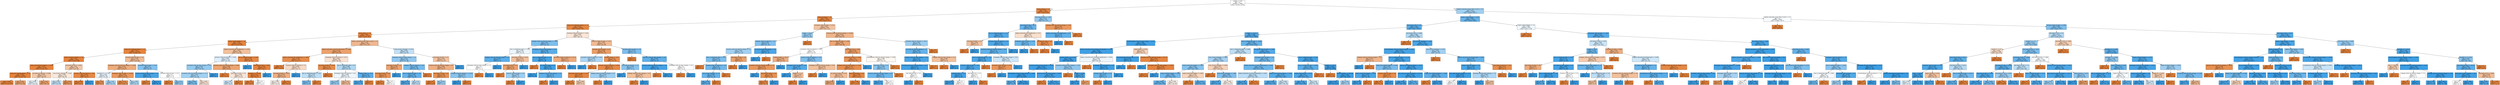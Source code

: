digraph Tree {
node [shape=box, style="filled", color="black"] ;
0 [label="weight <= 0.99\ngini = 0.5\nsamples = 74806\nvalue = [37403, 37403]", fillcolor="#e5813900"] ;
1 [label="region_Ireland <= 1.0\ngini = 0.091\nsamples = 19411\nvalue = [18479, 932]", fillcolor="#e58139f2"] ;
0 -> 1 [labeldistance=2.5, labelangle=45, headlabel="True"] ;
2 [label="region_Scotland <= 1.0\ngini = 0.081\nsamples = 19244\nvalue = [18427, 817]", fillcolor="#e58139f4"] ;
1 -> 2 ;
3 [label="region_West Midlands Region <= 1.0\ngini = 0.071\nsamples = 18905\nvalue = [18205, 700]", fillcolor="#e58139f5"] ;
2 -> 3 ;
4 [label="region_Wales <= 1.0\ngini = 0.064\nsamples = 18728\nvalue = [18107, 621]", fillcolor="#e58139f6"] ;
3 -> 4 ;
5 [label="region_London Region <= 1.0\ngini = 0.053\nsamples = 18336\nvalue = [17833, 503]", fillcolor="#e58139f8"] ;
4 -> 5 ;
6 [label="region_East Midlands Region <= 1.0\ngini = 0.047\nsamples = 18128\nvalue = [17694, 434]", fillcolor="#e58139f9"] ;
5 -> 6 ;
7 [label="region_South East Region <= 1.0\ngini = 0.04\nsamples = 17914\nvalue = [17548, 366]", fillcolor="#e58139fa"] ;
6 -> 7 ;
8 [label="region_North Western Region <= 0.999\ngini = 0.034\nsamples = 17758\nvalue = [17448, 310]", fillcolor="#e58139fa"] ;
7 -> 8 ;
9 [label="region_East Anglian Region <= 1.0\ngini = 0.029\nsamples = 17605\nvalue = [17350, 255]", fillcolor="#e58139fb"] ;
8 -> 9 ;
10 [label="gini = 0.019\nsamples = 17190\nvalue = [17023, 167]", fillcolor="#e58139fc"] ;
9 -> 10 ;
11 [label="gini = 0.334\nsamples = 415\nvalue = [327, 88]", fillcolor="#e58139ba"] ;
9 -> 11 ;
12 [label="url_clicks_by_interval <= 0.008\ngini = 0.461\nsamples = 153\nvalue = [98, 55]", fillcolor="#e5813970"] ;
8 -> 12 ;
13 [label="gini = 0.498\nsamples = 72\nvalue = [34, 38]", fillcolor="#399de51b"] ;
12 -> 13 ;
14 [label="gini = 0.332\nsamples = 81\nvalue = [64, 17]", fillcolor="#e58139bb"] ;
12 -> 14 ;
15 [label="imd_band_20-30% <= 0.007\ngini = 0.46\nsamples = 156\nvalue = [100, 56]", fillcolor="#e5813970"] ;
7 -> 15 ;
16 [label="num_of_prev_attempts <= 0.045\ngini = 0.495\nsamples = 120\nvalue = [66, 54]", fillcolor="#e581392e"] ;
15 -> 16 ;
17 [label="gini = 0.484\nsamples = 83\nvalue = [34, 49]", fillcolor="#399de54e"] ;
16 -> 17 ;
18 [label="gini = 0.234\nsamples = 37\nvalue = [32, 5]", fillcolor="#e58139d7"] ;
16 -> 18 ;
19 [label="resource_clicks_by_interval <= 26.0\ngini = 0.105\nsamples = 36\nvalue = [34, 2]", fillcolor="#e58139f0"] ;
15 -> 19 ;
20 [label="gini = 0.056\nsamples = 35\nvalue = [34, 1]", fillcolor="#e58139f8"] ;
19 -> 20 ;
21 [label="gini = 0.0\nsamples = 1\nvalue = [0, 1]", fillcolor="#399de5ff"] ;
19 -> 21 ;
22 [label="forumng_clicks_by_days <= 4.5\ngini = 0.434\nsamples = 214\nvalue = [146, 68]", fillcolor="#e5813988"] ;
6 -> 22 ;
23 [label="homepage_clicks_by_interval_change <= 11.008\ngini = 0.379\nsamples = 185\nvalue = [138, 47]", fillcolor="#e58139a8"] ;
22 -> 23 ;
24 [label="disability_N <= 0.793\ngini = 0.498\nsamples = 49\nvalue = [23, 26]", fillcolor="#399de51d"] ;
23 -> 24 ;
25 [label="gini = 0.18\nsamples = 10\nvalue = [9, 1]", fillcolor="#e58139e3"] ;
24 -> 25 ;
26 [label="gini = 0.46\nsamples = 39\nvalue = [14, 25]", fillcolor="#399de570"] ;
24 -> 26 ;
27 [label="homepage_clicks_by_days <= 20.649\ngini = 0.261\nsamples = 136\nvalue = [115, 21]", fillcolor="#e58139d0"] ;
23 -> 27 ;
28 [label="gini = 0.167\nsamples = 120\nvalue = [109, 11]", fillcolor="#e58139e5"] ;
27 -> 28 ;
29 [label="gini = 0.469\nsamples = 16\nvalue = [6, 10]", fillcolor="#399de566"] ;
27 -> 29 ;
30 [label="forumng_clicks_by_days <= 16.5\ngini = 0.4\nsamples = 29\nvalue = [8, 21]", fillcolor="#399de59e"] ;
22 -> 30 ;
31 [label="resource_clicks_by_days_change <= 1.5\ngini = 0.124\nsamples = 15\nvalue = [1, 14]", fillcolor="#399de5ed"] ;
30 -> 31 ;
32 [label="gini = 0.0\nsamples = 1\nvalue = [1, 0]", fillcolor="#e58139ff"] ;
31 -> 32 ;
33 [label="gini = 0.0\nsamples = 14\nvalue = [0, 14]", fillcolor="#399de5ff"] ;
31 -> 33 ;
34 [label="forumng_clicks_by_days <= 47.0\ngini = 0.5\nsamples = 14\nvalue = [7, 7]", fillcolor="#e5813900"] ;
30 -> 34 ;
35 [label="gini = 0.0\nsamples = 4\nvalue = [4, 0]", fillcolor="#e58139ff"] ;
34 -> 35 ;
36 [label="gini = 0.42\nsamples = 10\nvalue = [3, 7]", fillcolor="#399de592"] ;
34 -> 36 ;
37 [label="highest_education_HE Qualification <= 0.005\ngini = 0.443\nsamples = 208\nvalue = [139, 69]", fillcolor="#e5813980"] ;
5 -> 37 ;
38 [label="glossary_clicks_by_interval <= 0.028\ngini = 0.496\nsamples = 118\nvalue = [54, 64]", fillcolor="#399de528"] ;
37 -> 38 ;
39 [label="oucontent_clicks_by_days_change <= 79.5\ngini = 0.433\nsamples = 82\nvalue = [26, 56]", fillcolor="#399de589"] ;
38 -> 39 ;
40 [label="oucontent_clicks_by_interval_change <= 27.5\ngini = 0.453\nsamples = 75\nvalue = [26, 49]", fillcolor="#399de578"] ;
39 -> 40 ;
41 [label="gini = 0.365\nsamples = 50\nvalue = [12, 38]", fillcolor="#399de5ae"] ;
40 -> 41 ;
42 [label="gini = 0.493\nsamples = 25\nvalue = [14, 11]", fillcolor="#e5813937"] ;
40 -> 42 ;
43 [label="gini = 0.0\nsamples = 7\nvalue = [0, 7]", fillcolor="#399de5ff"] ;
39 -> 43 ;
44 [label="glossary_clicks_by_interval_change <= 0.998\ngini = 0.346\nsamples = 36\nvalue = [28, 8]", fillcolor="#e58139b6"] ;
38 -> 44 ;
45 [label="gini = 0.0\nsamples = 18\nvalue = [18, 0]", fillcolor="#e58139ff"] ;
44 -> 45 ;
46 [label="imd_band_30-40% <= 0.5\ngini = 0.494\nsamples = 18\nvalue = [10, 8]", fillcolor="#e5813933"] ;
44 -> 46 ;
47 [label="gini = 0.49\nsamples = 14\nvalue = [6, 8]", fillcolor="#399de540"] ;
46 -> 47 ;
48 [label="gini = 0.0\nsamples = 4\nvalue = [4, 0]", fillcolor="#e58139ff"] ;
46 -> 48 ;
49 [label="due_vs_submission_date <= 0.044\ngini = 0.105\nsamples = 90\nvalue = [85, 5]", fillcolor="#e58139f0"] ;
37 -> 49 ;
50 [label="gini = 0.0\nsamples = 3\nvalue = [0, 3]", fillcolor="#399de5ff"] ;
49 -> 50 ;
51 [label="imd_band_40-50% <= 0.981\ngini = 0.045\nsamples = 87\nvalue = [85, 2]", fillcolor="#e58139f9"] ;
49 -> 51 ;
52 [label="disability_Y <= 0.985\ngini = 0.023\nsamples = 86\nvalue = [85, 1]", fillcolor="#e58139fc"] ;
51 -> 52 ;
53 [label="gini = 0.0\nsamples = 84\nvalue = [84, 0]", fillcolor="#e58139ff"] ;
52 -> 53 ;
54 [label="gini = 0.5\nsamples = 2\nvalue = [1, 1]", fillcolor="#e5813900"] ;
52 -> 54 ;
55 [label="gini = 0.0\nsamples = 1\nvalue = [0, 1]", fillcolor="#399de5ff"] ;
51 -> 55 ;
56 [label="highest_education_Lower Than A Level <= 1.0\ngini = 0.421\nsamples = 392\nvalue = [274, 118]", fillcolor="#e5813991"] ;
4 -> 56 ;
57 [label="highest_education_A Level or Equivalent <= 0.998\ngini = 0.325\nsamples = 294\nvalue = [234, 60]", fillcolor="#e58139be"] ;
56 -> 57 ;
58 [label="highest_education_HE Qualification <= 0.999\ngini = 0.159\nsamples = 195\nvalue = [178, 17]", fillcolor="#e58139e7"] ;
57 -> 58 ;
59 [label="gini = 0.0\nsamples = 154\nvalue = [154, 0]", fillcolor="#e58139ff"] ;
58 -> 59 ;
60 [label="resource_clicks_by_interval <= 7.5\ngini = 0.485\nsamples = 41\nvalue = [24, 17]", fillcolor="#e581394a"] ;
58 -> 60 ;
61 [label="imd_band_80-90% <= 0.037\ngini = 0.397\nsamples = 33\nvalue = [24, 9]", fillcolor="#e581399f"] ;
60 -> 61 ;
62 [label="gini = 0.499\nsamples = 19\nvalue = [10, 9]", fillcolor="#e5813919"] ;
61 -> 62 ;
63 [label="gini = 0.0\nsamples = 14\nvalue = [14, 0]", fillcolor="#e58139ff"] ;
61 -> 63 ;
64 [label="gini = 0.0\nsamples = 8\nvalue = [0, 8]", fillcolor="#399de5ff"] ;
60 -> 64 ;
65 [label="homepage_clicks_by_interval <= 0.971\ngini = 0.491\nsamples = 99\nvalue = [56, 43]", fillcolor="#e581393b"] ;
57 -> 65 ;
66 [label="imd_band_50-60% <= 0.025\ngini = 0.157\nsamples = 35\nvalue = [32, 3]", fillcolor="#e58139e7"] ;
65 -> 66 ;
67 [label="due_vs_submission_date <= 20.5\ngini = 0.48\nsamples = 5\nvalue = [2, 3]", fillcolor="#399de555"] ;
66 -> 67 ;
68 [label="gini = 0.375\nsamples = 4\nvalue = [1, 3]", fillcolor="#399de5aa"] ;
67 -> 68 ;
69 [label="gini = 0.0\nsamples = 1\nvalue = [1, 0]", fillcolor="#e58139ff"] ;
67 -> 69 ;
70 [label="gini = 0.0\nsamples = 30\nvalue = [30, 0]", fillcolor="#e58139ff"] ;
66 -> 70 ;
71 [label="due_vs_submission_date <= 6.5\ngini = 0.469\nsamples = 64\nvalue = [24, 40]", fillcolor="#399de566"] ;
65 -> 71 ;
72 [label="homepage_clicks_by_interval <= 18.5\ngini = 0.499\nsamples = 44\nvalue = [21, 23]", fillcolor="#399de516"] ;
71 -> 72 ;
73 [label="gini = 0.435\nsamples = 25\nvalue = [8, 17]", fillcolor="#399de587"] ;
72 -> 73 ;
74 [label="gini = 0.432\nsamples = 19\nvalue = [13, 6]", fillcolor="#e5813989"] ;
72 -> 74 ;
75 [label="studied_credits <= 142.5\ngini = 0.255\nsamples = 20\nvalue = [3, 17]", fillcolor="#399de5d2"] ;
71 -> 75 ;
76 [label="gini = 0.188\nsamples = 19\nvalue = [2, 17]", fillcolor="#399de5e1"] ;
75 -> 76 ;
77 [label="gini = 0.0\nsamples = 1\nvalue = [1, 0]", fillcolor="#e58139ff"] ;
75 -> 77 ;
78 [label="num_of_prev_attempts <= 0.013\ngini = 0.483\nsamples = 98\nvalue = [40, 58]", fillcolor="#399de54f"] ;
56 -> 78 ;
79 [label="homepage_clicks_by_days_change <= 1.5\ngini = 0.423\nsamples = 69\nvalue = [21, 48]", fillcolor="#399de58f"] ;
78 -> 79 ;
80 [label="imd_band_20-30% <= 0.5\ngini = 0.346\nsamples = 9\nvalue = [7, 2]", fillcolor="#e58139b6"] ;
79 -> 80 ;
81 [label="imd_band_50-60% <= 0.5\ngini = 0.219\nsamples = 8\nvalue = [7, 1]", fillcolor="#e58139db"] ;
80 -> 81 ;
82 [label="gini = 0.0\nsamples = 6\nvalue = [6, 0]", fillcolor="#e58139ff"] ;
81 -> 82 ;
83 [label="gini = 0.5\nsamples = 2\nvalue = [1, 1]", fillcolor="#e5813900"] ;
81 -> 83 ;
84 [label="gini = 0.0\nsamples = 1\nvalue = [0, 1]", fillcolor="#399de5ff"] ;
80 -> 84 ;
85 [label="subpage_clicks_by_interval <= 20.0\ngini = 0.358\nsamples = 60\nvalue = [14, 46]", fillcolor="#399de5b1"] ;
79 -> 85 ;
86 [label="due_vs_submission_date <= 9.5\ngini = 0.293\nsamples = 56\nvalue = [10, 46]", fillcolor="#399de5c8"] ;
85 -> 86 ;
87 [label="gini = 0.176\nsamples = 41\nvalue = [4, 37]", fillcolor="#399de5e3"] ;
86 -> 87 ;
88 [label="gini = 0.48\nsamples = 15\nvalue = [6, 9]", fillcolor="#399de555"] ;
86 -> 88 ;
89 [label="gini = 0.0\nsamples = 4\nvalue = [4, 0]", fillcolor="#e58139ff"] ;
85 -> 89 ;
90 [label="imd_band_40-50% <= 0.5\ngini = 0.452\nsamples = 29\nvalue = [19, 10]", fillcolor="#e5813979"] ;
78 -> 90 ;
91 [label="resource_clicks_by_interval_change <= 6.0\ngini = 0.393\nsamples = 26\nvalue = [19, 7]", fillcolor="#e58139a1"] ;
90 -> 91 ;
92 [label="imd_band_10-20% <= 0.5\ngini = 0.188\nsamples = 19\nvalue = [17, 2]", fillcolor="#e58139e1"] ;
91 -> 92 ;
93 [label="gini = 0.0\nsamples = 16\nvalue = [16, 0]", fillcolor="#e58139ff"] ;
92 -> 93 ;
94 [label="gini = 0.444\nsamples = 3\nvalue = [1, 2]", fillcolor="#399de57f"] ;
92 -> 94 ;
95 [label="subpage_clicks_by_interval <= 15.633\ngini = 0.408\nsamples = 7\nvalue = [2, 5]", fillcolor="#399de599"] ;
91 -> 95 ;
96 [label="gini = 0.0\nsamples = 5\nvalue = [0, 5]", fillcolor="#399de5ff"] ;
95 -> 96 ;
97 [label="gini = 0.0\nsamples = 2\nvalue = [2, 0]", fillcolor="#e58139ff"] ;
95 -> 97 ;
98 [label="gini = 0.0\nsamples = 3\nvalue = [0, 3]", fillcolor="#399de5ff"] ;
90 -> 98 ;
99 [label="forumng_clicks_by_interval <= 1.035\ngini = 0.494\nsamples = 177\nvalue = [98, 79]", fillcolor="#e5813931"] ;
3 -> 99 ;
100 [label="subpage_clicks_by_interval_change <= 1.594\ngini = 0.38\nsamples = 55\nvalue = [14, 41]", fillcolor="#399de5a8"] ;
99 -> 100 ;
101 [label="due_vs_submission_date <= 1.218\ngini = 0.499\nsamples = 19\nvalue = [9, 10]", fillcolor="#399de519"] ;
100 -> 101 ;
102 [label="subpage_clicks_by_interval_change <= 0.5\ngini = 0.245\nsamples = 7\nvalue = [1, 6]", fillcolor="#399de5d4"] ;
101 -> 102 ;
103 [label="homepage_clicks_by_days_change <= 1.5\ngini = 0.5\nsamples = 2\nvalue = [1, 1]", fillcolor="#e5813900"] ;
102 -> 103 ;
104 [label="gini = 0.0\nsamples = 1\nvalue = [1, 0]", fillcolor="#e58139ff"] ;
103 -> 104 ;
105 [label="gini = 0.0\nsamples = 1\nvalue = [0, 1]", fillcolor="#399de5ff"] ;
103 -> 105 ;
106 [label="gini = 0.0\nsamples = 5\nvalue = [0, 5]", fillcolor="#399de5ff"] ;
102 -> 106 ;
107 [label="imd_band_20-30% <= 0.555\ngini = 0.444\nsamples = 12\nvalue = [8, 4]", fillcolor="#e581397f"] ;
101 -> 107 ;
108 [label="imd_band_0-10% <= 0.5\ngini = 0.32\nsamples = 10\nvalue = [8, 2]", fillcolor="#e58139bf"] ;
107 -> 108 ;
109 [label="gini = 0.0\nsamples = 7\nvalue = [7, 0]", fillcolor="#e58139ff"] ;
108 -> 109 ;
110 [label="resource_clicks_by_days <= 0.5\ngini = 0.444\nsamples = 3\nvalue = [1, 2]", fillcolor="#399de57f"] ;
108 -> 110 ;
111 [label="gini = 0.0\nsamples = 1\nvalue = [1, 0]", fillcolor="#e58139ff"] ;
110 -> 111 ;
112 [label="gini = 0.0\nsamples = 2\nvalue = [0, 2]", fillcolor="#399de5ff"] ;
110 -> 112 ;
113 [label="gini = 0.0\nsamples = 2\nvalue = [0, 2]", fillcolor="#399de5ff"] ;
107 -> 113 ;
114 [label="homepage_clicks_by_days_change <= 22.0\ngini = 0.239\nsamples = 36\nvalue = [5, 31]", fillcolor="#399de5d6"] ;
100 -> 114 ;
115 [label="due_vs_submission_date <= -4.0\ngini = 0.117\nsamples = 32\nvalue = [2, 30]", fillcolor="#399de5ee"] ;
114 -> 115 ;
116 [label="gini = 0.0\nsamples = 1\nvalue = [1, 0]", fillcolor="#e58139ff"] ;
115 -> 116 ;
117 [label="url_clicks_by_days <= 0.5\ngini = 0.062\nsamples = 31\nvalue = [1, 30]", fillcolor="#399de5f6"] ;
115 -> 117 ;
118 [label="gini = 0.0\nsamples = 25\nvalue = [0, 25]", fillcolor="#399de5ff"] ;
117 -> 118 ;
119 [label="subpage_clicks_by_days_change <= 3.5\ngini = 0.278\nsamples = 6\nvalue = [1, 5]", fillcolor="#399de5cc"] ;
117 -> 119 ;
120 [label="gini = 0.0\nsamples = 1\nvalue = [1, 0]", fillcolor="#e58139ff"] ;
119 -> 120 ;
121 [label="gini = 0.0\nsamples = 5\nvalue = [0, 5]", fillcolor="#399de5ff"] ;
119 -> 121 ;
122 [label="oucontent_clicks_by_interval <= 107.0\ngini = 0.375\nsamples = 4\nvalue = [3, 1]", fillcolor="#e58139aa"] ;
114 -> 122 ;
123 [label="gini = 0.0\nsamples = 3\nvalue = [3, 0]", fillcolor="#e58139ff"] ;
122 -> 123 ;
124 [label="gini = 0.0\nsamples = 1\nvalue = [0, 1]", fillcolor="#399de5ff"] ;
122 -> 124 ;
125 [label="resource_clicks_by_days <= 4.787\ngini = 0.429\nsamples = 122\nvalue = [84, 38]", fillcolor="#e581398c"] ;
99 -> 125 ;
126 [label="forumng_clicks_by_days <= 0.5\ngini = 0.296\nsamples = 94\nvalue = [77, 17]", fillcolor="#e58139c7"] ;
125 -> 126 ;
127 [label="oucontent_clicks_by_interval <= 40.0\ngini = 0.463\nsamples = 11\nvalue = [4, 7]", fillcolor="#399de56d"] ;
126 -> 127 ;
128 [label="gini = 0.0\nsamples = 7\nvalue = [0, 7]", fillcolor="#399de5ff"] ;
127 -> 128 ;
129 [label="gini = 0.0\nsamples = 4\nvalue = [4, 0]", fillcolor="#e58139ff"] ;
127 -> 129 ;
130 [label="studied_credits <= 105.0\ngini = 0.212\nsamples = 83\nvalue = [73, 10]", fillcolor="#e58139dc"] ;
126 -> 130 ;
131 [label="glossary_clicks_by_interval <= 0.655\ngini = 0.123\nsamples = 76\nvalue = [71, 5]", fillcolor="#e58139ed"] ;
130 -> 131 ;
132 [label="homepage_clicks_by_days <= 14.0\ngini = 0.079\nsamples = 73\nvalue = [70, 3]", fillcolor="#e58139f4"] ;
131 -> 132 ;
133 [label="gini = 0.0\nsamples = 65\nvalue = [65, 0]", fillcolor="#e58139ff"] ;
132 -> 133 ;
134 [label="gini = 0.469\nsamples = 8\nvalue = [5, 3]", fillcolor="#e5813966"] ;
132 -> 134 ;
135 [label="subpage_clicks_by_interval_change <= 2.5\ngini = 0.444\nsamples = 3\nvalue = [1, 2]", fillcolor="#399de57f"] ;
131 -> 135 ;
136 [label="gini = 0.0\nsamples = 1\nvalue = [1, 0]", fillcolor="#e58139ff"] ;
135 -> 136 ;
137 [label="gini = 0.0\nsamples = 2\nvalue = [0, 2]", fillcolor="#399de5ff"] ;
135 -> 137 ;
138 [label="url_clicks_by_interval <= 0.5\ngini = 0.408\nsamples = 7\nvalue = [2, 5]", fillcolor="#399de599"] ;
130 -> 138 ;
139 [label="gini = 0.0\nsamples = 4\nvalue = [0, 4]", fillcolor="#399de5ff"] ;
138 -> 139 ;
140 [label="subpage_clicks_by_days_change <= 10.5\ngini = 0.444\nsamples = 3\nvalue = [2, 1]", fillcolor="#e581397f"] ;
138 -> 140 ;
141 [label="gini = 0.0\nsamples = 2\nvalue = [2, 0]", fillcolor="#e58139ff"] ;
140 -> 141 ;
142 [label="gini = 0.0\nsamples = 1\nvalue = [0, 1]", fillcolor="#399de5ff"] ;
140 -> 142 ;
143 [label="forumng_clicks_by_days <= 1.0\ngini = 0.375\nsamples = 28\nvalue = [7, 21]", fillcolor="#399de5aa"] ;
125 -> 143 ;
144 [label="gini = 0.0\nsamples = 3\nvalue = [3, 0]", fillcolor="#e58139ff"] ;
143 -> 144 ;
145 [label="resource_clicks_by_days_change <= 14.5\ngini = 0.269\nsamples = 25\nvalue = [4, 21]", fillcolor="#399de5ce"] ;
143 -> 145 ;
146 [label="resource_clicks_by_interval_change <= 5.5\ngini = 0.1\nsamples = 19\nvalue = [1, 18]", fillcolor="#399de5f1"] ;
145 -> 146 ;
147 [label="gini = 0.0\nsamples = 1\nvalue = [1, 0]", fillcolor="#e58139ff"] ;
146 -> 147 ;
148 [label="gini = 0.0\nsamples = 18\nvalue = [0, 18]", fillcolor="#399de5ff"] ;
146 -> 148 ;
149 [label="homepage_clicks_by_days_change <= 55.5\ngini = 0.5\nsamples = 6\nvalue = [3, 3]", fillcolor="#e5813900"] ;
145 -> 149 ;
150 [label="gini = 0.0\nsamples = 3\nvalue = [3, 0]", fillcolor="#e58139ff"] ;
149 -> 150 ;
151 [label="gini = 0.0\nsamples = 3\nvalue = [0, 3]", fillcolor="#399de5ff"] ;
149 -> 151 ;
152 [label="oucontent_clicks_by_days <= 4.313\ngini = 0.452\nsamples = 339\nvalue = [222, 117]", fillcolor="#e5813979"] ;
2 -> 152 ;
153 [label="weight <= 0.029\ngini = 0.434\nsamples = 44\nvalue = [14, 30]", fillcolor="#399de588"] ;
152 -> 153 ;
154 [label="subpage_clicks_by_interval <= 4.5\ngini = 0.393\nsamples = 41\nvalue = [11, 30]", fillcolor="#399de5a1"] ;
153 -> 154 ;
155 [label="resource_clicks_by_interval_change <= 3.5\ngini = 0.452\nsamples = 29\nvalue = [10, 19]", fillcolor="#399de579"] ;
154 -> 155 ;
156 [label="due_vs_submission_date <= -10.5\ngini = 0.375\nsamples = 24\nvalue = [6, 18]", fillcolor="#399de5aa"] ;
155 -> 156 ;
157 [label="gini = 0.0\nsamples = 1\nvalue = [1, 0]", fillcolor="#e58139ff"] ;
156 -> 157 ;
158 [label="forumng_clicks_by_interval <= 73.0\ngini = 0.34\nsamples = 23\nvalue = [5, 18]", fillcolor="#399de5b8"] ;
156 -> 158 ;
159 [label="num_of_prev_attempts <= 1.5\ngini = 0.298\nsamples = 22\nvalue = [4, 18]", fillcolor="#399de5c6"] ;
158 -> 159 ;
160 [label="gini = 0.245\nsamples = 21\nvalue = [3, 18]", fillcolor="#399de5d4"] ;
159 -> 160 ;
161 [label="gini = 0.0\nsamples = 1\nvalue = [1, 0]", fillcolor="#e58139ff"] ;
159 -> 161 ;
162 [label="gini = 0.0\nsamples = 1\nvalue = [1, 0]", fillcolor="#e58139ff"] ;
158 -> 162 ;
163 [label="imd_band_10-20% <= 0.5\ngini = 0.32\nsamples = 5\nvalue = [4, 1]", fillcolor="#e58139bf"] ;
155 -> 163 ;
164 [label="gini = 0.0\nsamples = 4\nvalue = [4, 0]", fillcolor="#e58139ff"] ;
163 -> 164 ;
165 [label="gini = 0.0\nsamples = 1\nvalue = [0, 1]", fillcolor="#399de5ff"] ;
163 -> 165 ;
166 [label="url_clicks_by_interval_change <= 3.0\ngini = 0.153\nsamples = 12\nvalue = [1, 11]", fillcolor="#399de5e8"] ;
154 -> 166 ;
167 [label="gini = 0.0\nsamples = 11\nvalue = [0, 11]", fillcolor="#399de5ff"] ;
166 -> 167 ;
168 [label="gini = 0.0\nsamples = 1\nvalue = [1, 0]", fillcolor="#e58139ff"] ;
166 -> 168 ;
169 [label="gini = 0.0\nsamples = 3\nvalue = [3, 0]", fillcolor="#e58139ff"] ;
153 -> 169 ;
170 [label="forumng_clicks_by_interval_change <= 34.948\ngini = 0.416\nsamples = 295\nvalue = [208, 87]", fillcolor="#e5813994"] ;
152 -> 170 ;
171 [label="due_vs_submission_date <= 1.029\ngini = 0.358\nsamples = 253\nvalue = [194, 59]", fillcolor="#e58139b1"] ;
170 -> 171 ;
172 [label="oucontent_clicks_by_interval <= 29.0\ngini = 0.5\nsamples = 46\nvalue = [23, 23]", fillcolor="#e5813900"] ;
171 -> 172 ;
173 [label="studied_credits <= 105.0\ngini = 0.386\nsamples = 23\nvalue = [17, 6]", fillcolor="#e58139a5"] ;
172 -> 173 ;
174 [label="oucontent_clicks_by_interval_change <= 7.5\ngini = 0.255\nsamples = 20\nvalue = [17, 3]", fillcolor="#e58139d2"] ;
173 -> 174 ;
175 [label="gini = 0.0\nsamples = 1\nvalue = [0, 1]", fillcolor="#399de5ff"] ;
174 -> 175 ;
176 [label="imd_band_90-100% <= 0.5\ngini = 0.188\nsamples = 19\nvalue = [17, 2]", fillcolor="#e58139e1"] ;
174 -> 176 ;
177 [label="gini = 0.105\nsamples = 18\nvalue = [17, 1]", fillcolor="#e58139f0"] ;
176 -> 177 ;
178 [label="gini = 0.0\nsamples = 1\nvalue = [0, 1]", fillcolor="#399de5ff"] ;
176 -> 178 ;
179 [label="gini = 0.0\nsamples = 3\nvalue = [0, 3]", fillcolor="#399de5ff"] ;
173 -> 179 ;
180 [label="resource_clicks_by_interval <= 10.5\ngini = 0.386\nsamples = 23\nvalue = [6, 17]", fillcolor="#399de5a5"] ;
172 -> 180 ;
181 [label="homepage_clicks_by_days <= 26.5\ngini = 0.208\nsamples = 17\nvalue = [2, 15]", fillcolor="#399de5dd"] ;
180 -> 181 ;
182 [label="gini = 0.0\nsamples = 14\nvalue = [0, 14]", fillcolor="#399de5ff"] ;
181 -> 182 ;
183 [label="gender_F <= 0.5\ngini = 0.444\nsamples = 3\nvalue = [2, 1]", fillcolor="#e581397f"] ;
181 -> 183 ;
184 [label="gini = 0.0\nsamples = 2\nvalue = [2, 0]", fillcolor="#e58139ff"] ;
183 -> 184 ;
185 [label="gini = 0.0\nsamples = 1\nvalue = [0, 1]", fillcolor="#399de5ff"] ;
183 -> 185 ;
186 [label="homepage_clicks_by_interval_change <= 45.0\ngini = 0.444\nsamples = 6\nvalue = [4, 2]", fillcolor="#e581397f"] ;
180 -> 186 ;
187 [label="gini = 0.0\nsamples = 4\nvalue = [4, 0]", fillcolor="#e58139ff"] ;
186 -> 187 ;
188 [label="gini = 0.0\nsamples = 2\nvalue = [0, 2]", fillcolor="#399de5ff"] ;
186 -> 188 ;
189 [label="age_band_35-55 <= 0.98\ngini = 0.287\nsamples = 207\nvalue = [171, 36]", fillcolor="#e58139c9"] ;
171 -> 189 ;
190 [label="imd_band_10-20% <= 0.985\ngini = 0.21\nsamples = 176\nvalue = [155, 21]", fillcolor="#e58139dc"] ;
189 -> 190 ;
191 [label="subpage_clicks_by_days_change <= 2.002\ngini = 0.178\nsamples = 172\nvalue = [155, 17]", fillcolor="#e58139e3"] ;
190 -> 191 ;
192 [label="url_clicks_by_days <= 0.755\ngini = 0.437\nsamples = 31\nvalue = [21, 10]", fillcolor="#e5813986"] ;
191 -> 192 ;
193 [label="gini = 0.346\nsamples = 27\nvalue = [21, 6]", fillcolor="#e58139b6"] ;
192 -> 193 ;
194 [label="gini = 0.0\nsamples = 4\nvalue = [0, 4]", fillcolor="#399de5ff"] ;
192 -> 194 ;
195 [label="imd_band_80-90% <= 0.5\ngini = 0.094\nsamples = 141\nvalue = [134, 7]", fillcolor="#e58139f2"] ;
191 -> 195 ;
196 [label="gini = 0.069\nsamples = 139\nvalue = [134, 5]", fillcolor="#e58139f5"] ;
195 -> 196 ;
197 [label="gini = 0.0\nsamples = 2\nvalue = [0, 2]", fillcolor="#399de5ff"] ;
195 -> 197 ;
198 [label="gini = 0.0\nsamples = 4\nvalue = [0, 4]", fillcolor="#399de5ff"] ;
190 -> 198 ;
199 [label="oucollaborate_clicks_by_interval_change <= 0.008\ngini = 0.499\nsamples = 31\nvalue = [16, 15]", fillcolor="#e5813910"] ;
189 -> 199 ;
200 [label="imd_band_10-20% <= 0.5\ngini = 0.408\nsamples = 21\nvalue = [6, 15]", fillcolor="#399de599"] ;
199 -> 200 ;
201 [label="resource_clicks_by_interval_change <= 6.5\ngini = 0.332\nsamples = 19\nvalue = [4, 15]", fillcolor="#399de5bb"] ;
200 -> 201 ;
202 [label="gini = 0.142\nsamples = 13\nvalue = [1, 12]", fillcolor="#399de5ea"] ;
201 -> 202 ;
203 [label="gini = 0.5\nsamples = 6\nvalue = [3, 3]", fillcolor="#e5813900"] ;
201 -> 203 ;
204 [label="gini = 0.0\nsamples = 2\nvalue = [2, 0]", fillcolor="#e58139ff"] ;
200 -> 204 ;
205 [label="gini = 0.0\nsamples = 10\nvalue = [10, 0]", fillcolor="#e58139ff"] ;
199 -> 205 ;
206 [label="forumng_clicks_by_interval <= 242.5\ngini = 0.444\nsamples = 42\nvalue = [14, 28]", fillcolor="#399de57f"] ;
170 -> 206 ;
207 [label="url_clicks_by_interval_change <= 2.5\ngini = 0.291\nsamples = 34\nvalue = [6, 28]", fillcolor="#399de5c8"] ;
206 -> 207 ;
208 [label="subpage_clicks_by_days_change <= 25.5\ngini = 0.133\nsamples = 28\nvalue = [2, 26]", fillcolor="#399de5eb"] ;
207 -> 208 ;
209 [label="oucontent_clicks_by_interval_change <= 20.5\ngini = 0.071\nsamples = 27\nvalue = [1, 26]", fillcolor="#399de5f5"] ;
208 -> 209 ;
210 [label="imd_band_60-70% <= 0.5\ngini = 0.5\nsamples = 2\nvalue = [1, 1]", fillcolor="#e5813900"] ;
209 -> 210 ;
211 [label="gini = 0.0\nsamples = 1\nvalue = [0, 1]", fillcolor="#399de5ff"] ;
210 -> 211 ;
212 [label="gini = 0.0\nsamples = 1\nvalue = [1, 0]", fillcolor="#e58139ff"] ;
210 -> 212 ;
213 [label="gini = 0.0\nsamples = 25\nvalue = [0, 25]", fillcolor="#399de5ff"] ;
209 -> 213 ;
214 [label="gini = 0.0\nsamples = 1\nvalue = [1, 0]", fillcolor="#e58139ff"] ;
208 -> 214 ;
215 [label="subpage_clicks_by_days_change <= 21.5\ngini = 0.444\nsamples = 6\nvalue = [4, 2]", fillcolor="#e581397f"] ;
207 -> 215 ;
216 [label="gini = 0.0\nsamples = 4\nvalue = [4, 0]", fillcolor="#e58139ff"] ;
215 -> 216 ;
217 [label="gini = 0.0\nsamples = 2\nvalue = [0, 2]", fillcolor="#399de5ff"] ;
215 -> 217 ;
218 [label="gini = 0.0\nsamples = 8\nvalue = [8, 0]", fillcolor="#e58139ff"] ;
206 -> 218 ;
219 [label="imd_band_80-90% <= 0.003\ngini = 0.429\nsamples = 167\nvalue = [52, 115]", fillcolor="#399de58c"] ;
1 -> 219 ;
220 [label="imd_band_60-70% <= 0.27\ngini = 0.302\nsamples = 135\nvalue = [25, 110]", fillcolor="#399de5c5"] ;
219 -> 220 ;
221 [label="due_vs_submission_date <= -11.5\ngini = 0.202\nsamples = 114\nvalue = [13, 101]", fillcolor="#399de5de"] ;
220 -> 221 ;
222 [label="imd_band_50-60% <= 0.5\ngini = 0.444\nsamples = 3\nvalue = [2, 1]", fillcolor="#e581397f"] ;
221 -> 222 ;
223 [label="gini = 0.0\nsamples = 2\nvalue = [2, 0]", fillcolor="#e58139ff"] ;
222 -> 223 ;
224 [label="gini = 0.0\nsamples = 1\nvalue = [0, 1]", fillcolor="#399de5ff"] ;
222 -> 224 ;
225 [label="forumng_clicks_by_interval <= 0.5\ngini = 0.179\nsamples = 111\nvalue = [11, 100]", fillcolor="#399de5e3"] ;
221 -> 225 ;
226 [label="oucontent_clicks_by_interval_change <= 46.0\ngini = 0.271\nsamples = 68\nvalue = [11, 57]", fillcolor="#399de5ce"] ;
225 -> 226 ;
227 [label="due_vs_submission_date <= 13.5\ngini = 0.168\nsamples = 54\nvalue = [5, 49]", fillcolor="#399de5e5"] ;
226 -> 227 ;
228 [label="resource_clicks_by_days <= 10.5\ngini = 0.14\nsamples = 53\nvalue = [4, 49]", fillcolor="#399de5ea"] ;
227 -> 228 ;
229 [label="studied_credits <= 75.0\ngini = 0.111\nsamples = 51\nvalue = [3, 48]", fillcolor="#399de5ef"] ;
228 -> 229 ;
230 [label="gini = 0.078\nsamples = 49\nvalue = [2, 47]", fillcolor="#399de5f4"] ;
229 -> 230 ;
231 [label="gini = 0.5\nsamples = 2\nvalue = [1, 1]", fillcolor="#e5813900"] ;
229 -> 231 ;
232 [label="age_band_0-35 <= 0.5\ngini = 0.5\nsamples = 2\nvalue = [1, 1]", fillcolor="#e5813900"] ;
228 -> 232 ;
233 [label="gini = 0.0\nsamples = 1\nvalue = [0, 1]", fillcolor="#399de5ff"] ;
232 -> 233 ;
234 [label="gini = 0.0\nsamples = 1\nvalue = [1, 0]", fillcolor="#e58139ff"] ;
232 -> 234 ;
235 [label="gini = 0.0\nsamples = 1\nvalue = [1, 0]", fillcolor="#e58139ff"] ;
227 -> 235 ;
236 [label="homepage_clicks_by_days_change <= 20.5\ngini = 0.49\nsamples = 14\nvalue = [6, 8]", fillcolor="#399de540"] ;
226 -> 236 ;
237 [label="oucontent_clicks_by_days <= 82.5\ngini = 0.245\nsamples = 7\nvalue = [6, 1]", fillcolor="#e58139d4"] ;
236 -> 237 ;
238 [label="gini = 0.0\nsamples = 6\nvalue = [6, 0]", fillcolor="#e58139ff"] ;
237 -> 238 ;
239 [label="gini = 0.0\nsamples = 1\nvalue = [0, 1]", fillcolor="#399de5ff"] ;
237 -> 239 ;
240 [label="gini = 0.0\nsamples = 7\nvalue = [0, 7]", fillcolor="#399de5ff"] ;
236 -> 240 ;
241 [label="gini = 0.0\nsamples = 43\nvalue = [0, 43]", fillcolor="#399de5ff"] ;
225 -> 241 ;
242 [label="highest_education_HE Qualification <= 0.27\ngini = 0.49\nsamples = 21\nvalue = [12, 9]", fillcolor="#e5813940"] ;
220 -> 242 ;
243 [label="homepage_clicks_by_days <= 18.0\ngini = 0.32\nsamples = 10\nvalue = [2, 8]", fillcolor="#399de5bf"] ;
242 -> 243 ;
244 [label="gini = 0.0\nsamples = 8\nvalue = [0, 8]", fillcolor="#399de5ff"] ;
243 -> 244 ;
245 [label="gini = 0.0\nsamples = 2\nvalue = [2, 0]", fillcolor="#e58139ff"] ;
243 -> 245 ;
246 [label="url_clicks_by_days <= 0.5\ngini = 0.165\nsamples = 11\nvalue = [10, 1]", fillcolor="#e58139e6"] ;
242 -> 246 ;
247 [label="gini = 0.0\nsamples = 10\nvalue = [10, 0]", fillcolor="#e58139ff"] ;
246 -> 247 ;
248 [label="gini = 0.0\nsamples = 1\nvalue = [0, 1]", fillcolor="#399de5ff"] ;
246 -> 248 ;
249 [label="subpage_clicks_by_interval_change <= 3.06\ngini = 0.264\nsamples = 32\nvalue = [27, 5]", fillcolor="#e58139d0"] ;
219 -> 249 ;
250 [label="highest_education_HE Qualification <= 0.5\ngini = 0.278\nsamples = 6\nvalue = [1, 5]", fillcolor="#399de5cc"] ;
249 -> 250 ;
251 [label="gini = 0.0\nsamples = 5\nvalue = [0, 5]", fillcolor="#399de5ff"] ;
250 -> 251 ;
252 [label="gini = 0.0\nsamples = 1\nvalue = [1, 0]", fillcolor="#e58139ff"] ;
250 -> 252 ;
253 [label="gini = 0.0\nsamples = 26\nvalue = [26, 0]", fillcolor="#e58139ff"] ;
249 -> 253 ;
254 [label="highest_education_Lower Than A Level <= 0.0\ngini = 0.45\nsamples = 55395\nvalue = [18924, 36471]", fillcolor="#399de57b"] ;
0 -> 254 [labeldistance=2.5, labelangle=-45, headlabel="False"] ;
255 [label="region_London Region <= 0.002\ngini = 0.303\nsamples = 27028\nvalue = [5034, 21994]", fillcolor="#399de5c5"] ;
254 -> 255 ;
256 [label="imd_band_0-10% <= 0.0\ngini = 0.246\nsamples = 23613\nvalue = [3397, 20216]", fillcolor="#399de5d4"] ;
255 -> 256 ;
257 [label="weight <= 10.133\ngini = 0.196\nsamples = 20620\nvalue = [2272, 18348]", fillcolor="#399de5df"] ;
256 -> 257 ;
258 [label="sharedsubpage_clicks_by_days_change <= 0.135\ngini = 0.064\nsamples = 9978\nvalue = [330, 9648]", fillcolor="#399de5f6"] ;
257 -> 258 ;
259 [label="highest_education_Post Graduate Qualification <= 0.028\ngini = 0.056\nsamples = 9908\nvalue = [287, 9621]", fillcolor="#399de5f7"] ;
258 -> 259 ;
260 [label="studied_credits <= 221.285\ngini = 0.049\nsamples = 9826\nvalue = [248, 9578]", fillcolor="#399de5f8"] ;
259 -> 260 ;
261 [label="resource_clicks_by_days_change <= 0.003\ngini = 0.044\nsamples = 9730\nvalue = [219, 9511]", fillcolor="#399de5f9"] ;
260 -> 261 ;
262 [label="ouelluminate_clicks_by_days_change <= -0.043\ngini = 0.013\nsamples = 6359\nvalue = [43, 6316]", fillcolor="#399de5fd"] ;
261 -> 262 ;
263 [label="gini = 0.245\nsamples = 49\nvalue = [7, 42]", fillcolor="#399de5d4"] ;
262 -> 263 ;
264 [label="gini = 0.011\nsamples = 6310\nvalue = [36, 6274]", fillcolor="#399de5fe"] ;
262 -> 264 ;
265 [label="resource_clicks_by_days_change <= 0.983\ngini = 0.099\nsamples = 3371\nvalue = [176, 3195]", fillcolor="#399de5f1"] ;
261 -> 265 ;
266 [label="gini = 0.0\nsamples = 54\nvalue = [54, 0]", fillcolor="#e58139ff"] ;
265 -> 266 ;
267 [label="gini = 0.071\nsamples = 3317\nvalue = [122, 3195]", fillcolor="#399de5f5"] ;
265 -> 267 ;
268 [label="oucontent_clicks_by_days_change <= -4.01\ngini = 0.422\nsamples = 96\nvalue = [29, 67]", fillcolor="#399de591"] ;
260 -> 268 ;
269 [label="gini = 0.0\nsamples = 24\nvalue = [24, 0]", fillcolor="#e58139ff"] ;
268 -> 269 ;
270 [label="weight <= 6.906\ngini = 0.129\nsamples = 72\nvalue = [5, 67]", fillcolor="#399de5ec"] ;
268 -> 270 ;
271 [label="gini = 0.029\nsamples = 67\nvalue = [1, 66]", fillcolor="#399de5fb"] ;
270 -> 271 ;
272 [label="gini = 0.32\nsamples = 5\nvalue = [4, 1]", fillcolor="#e58139bf"] ;
270 -> 272 ;
273 [label="highest_education_Post Graduate Qualification <= 0.985\ngini = 0.499\nsamples = 82\nvalue = [39, 43]", fillcolor="#399de518"] ;
259 -> 273 ;
274 [label="gini = 0.0\nsamples = 38\nvalue = [38, 0]", fillcolor="#e58139ff"] ;
273 -> 274 ;
275 [label="homepage_clicks_by_interval <= 3.5\ngini = 0.044\nsamples = 44\nvalue = [1, 43]", fillcolor="#399de5f9"] ;
273 -> 275 ;
276 [label="subpage_clicks_by_days <= 0.5\ngini = 0.32\nsamples = 5\nvalue = [1, 4]", fillcolor="#399de5bf"] ;
275 -> 276 ;
277 [label="gini = 0.0\nsamples = 1\nvalue = [1, 0]", fillcolor="#e58139ff"] ;
276 -> 277 ;
278 [label="gini = 0.0\nsamples = 4\nvalue = [0, 4]", fillcolor="#399de5ff"] ;
276 -> 278 ;
279 [label="gini = 0.0\nsamples = 39\nvalue = [0, 39]", fillcolor="#399de5ff"] ;
275 -> 279 ;
280 [label="region_Wales <= 0.087\ngini = 0.474\nsamples = 70\nvalue = [43, 27]", fillcolor="#e581395f"] ;
258 -> 280 ;
281 [label="sharedsubpage_clicks_by_days <= 3.5\ngini = 0.074\nsamples = 26\nvalue = [1, 25]", fillcolor="#399de5f5"] ;
280 -> 281 ;
282 [label="gini = 0.0\nsamples = 25\nvalue = [0, 25]", fillcolor="#399de5ff"] ;
281 -> 282 ;
283 [label="gini = 0.0\nsamples = 1\nvalue = [1, 0]", fillcolor="#e58139ff"] ;
281 -> 283 ;
284 [label="forumng_clicks_by_interval_change <= 20.178\ngini = 0.087\nsamples = 44\nvalue = [42, 2]", fillcolor="#e58139f3"] ;
280 -> 284 ;
285 [label="gini = 0.0\nsamples = 1\nvalue = [0, 1]", fillcolor="#399de5ff"] ;
284 -> 285 ;
286 [label="homepage_clicks_by_days_change <= 75.891\ngini = 0.045\nsamples = 43\nvalue = [42, 1]", fillcolor="#e58139f9"] ;
284 -> 286 ;
287 [label="gini = 0.0\nsamples = 42\nvalue = [42, 0]", fillcolor="#e58139ff"] ;
286 -> 287 ;
288 [label="gini = 0.0\nsamples = 1\nvalue = [0, 1]", fillcolor="#399de5ff"] ;
286 -> 288 ;
289 [label="due_vs_submission_date <= -0.006\ngini = 0.298\nsamples = 10642\nvalue = [1942, 8700]", fillcolor="#399de5c6"] ;
257 -> 289 ;
290 [label="due_vs_submission_date <= -0.998\ngini = 0.479\nsamples = 2602\nvalue = [1036, 1566]", fillcolor="#399de556"] ;
289 -> 290 ;
291 [label="num_of_prev_attempts <= 0.008\ngini = 0.456\nsamples = 2417\nvalue = [851, 1566]", fillcolor="#399de574"] ;
290 -> 291 ;
292 [label="region_South West Region <= 0.003\ngini = 0.405\nsamples = 1896\nvalue = [535, 1361]", fillcolor="#399de59b"] ;
291 -> 292 ;
293 [label="region_Yorkshire Region <= 0.005\ngini = 0.346\nsamples = 1599\nvalue = [356, 1243]", fillcolor="#399de5b6"] ;
292 -> 293 ;
294 [label="gini = 0.303\nsamples = 1429\nvalue = [266, 1163]", fillcolor="#399de5c5"] ;
293 -> 294 ;
295 [label="gini = 0.498\nsamples = 170\nvalue = [90, 80]", fillcolor="#e581391c"] ;
293 -> 295 ;
296 [label="region_South West Region <= 0.999\ngini = 0.479\nsamples = 297\nvalue = [179, 118]", fillcolor="#e5813957"] ;
292 -> 296 ;
297 [label="gini = 0.0\nsamples = 158\nvalue = [158, 0]", fillcolor="#e58139ff"] ;
296 -> 297 ;
298 [label="gini = 0.257\nsamples = 139\nvalue = [21, 118]", fillcolor="#399de5d2"] ;
296 -> 298 ;
299 [label="num_of_prev_attempts <= 0.999\ngini = 0.477\nsamples = 521\nvalue = [316, 205]", fillcolor="#e581395a"] ;
291 -> 299 ;
300 [label="gini = 0.0\nsamples = 244\nvalue = [244, 0]", fillcolor="#e58139ff"] ;
299 -> 300 ;
301 [label="num_of_prev_attempts <= 1.009\ngini = 0.385\nsamples = 277\nvalue = [72, 205]", fillcolor="#399de5a5"] ;
299 -> 301 ;
302 [label="gini = 0.192\nsamples = 177\nvalue = [19, 158]", fillcolor="#399de5e0"] ;
301 -> 302 ;
303 [label="gini = 0.498\nsamples = 100\nvalue = [53, 47]", fillcolor="#e581391d"] ;
301 -> 303 ;
304 [label="gini = 0.0\nsamples = 185\nvalue = [185, 0]", fillcolor="#e58139ff"] ;
290 -> 304 ;
305 [label="homepage_clicks_by_days <= 5.986\ngini = 0.2\nsamples = 8040\nvalue = [906, 7134]", fillcolor="#399de5df"] ;
289 -> 305 ;
306 [label="homepage_clicks_by_days <= 5.0\ngini = 0.344\nsamples = 2401\nvalue = [531, 1870]", fillcolor="#399de5b7"] ;
305 -> 306 ;
307 [label="highest_education_A Level or Equivalent <= 0.999\ngini = 0.323\nsamples = 2344\nvalue = [474, 1870]", fillcolor="#399de5be"] ;
306 -> 307 ;
308 [label="highest_education_A Level or Equivalent <= 0.001\ngini = 0.478\nsamples = 634\nvalue = [251, 383]", fillcolor="#399de558"] ;
307 -> 308 ;
309 [label="gini = 0.168\nsamples = 422\nvalue = [39, 383]", fillcolor="#399de5e5"] ;
308 -> 309 ;
310 [label="gini = 0.0\nsamples = 212\nvalue = [212, 0]", fillcolor="#e58139ff"] ;
308 -> 310 ;
311 [label="region_North Western Region <= 0.004\ngini = 0.227\nsamples = 1710\nvalue = [223, 1487]", fillcolor="#399de5d9"] ;
307 -> 311 ;
312 [label="gini = 0.189\nsamples = 1578\nvalue = [167, 1411]", fillcolor="#399de5e1"] ;
311 -> 312 ;
313 [label="gini = 0.489\nsamples = 132\nvalue = [56, 76]", fillcolor="#399de543"] ;
311 -> 313 ;
314 [label="gini = 0.0\nsamples = 57\nvalue = [57, 0]", fillcolor="#e58139ff"] ;
306 -> 314 ;
315 [label="due_vs_submission_date <= 0.99\ngini = 0.124\nsamples = 5639\nvalue = [375, 5264]", fillcolor="#399de5ed"] ;
305 -> 315 ;
316 [label="due_vs_submission_date <= 0.002\ngini = 0.246\nsamples = 2033\nvalue = [292, 1741]", fillcolor="#399de5d4"] ;
315 -> 316 ;
317 [label="region_North Region <= 0.013\ngini = 0.17\nsamples = 1921\nvalue = [180, 1741]", fillcolor="#399de5e5"] ;
316 -> 317 ;
318 [label="gini = 0.144\nsamples = 1835\nvalue = [143, 1692]", fillcolor="#399de5e9"] ;
317 -> 318 ;
319 [label="gini = 0.49\nsamples = 86\nvalue = [37, 49]", fillcolor="#399de53e"] ;
317 -> 319 ;
320 [label="gini = 0.0\nsamples = 112\nvalue = [112, 0]", fillcolor="#e58139ff"] ;
316 -> 320 ;
321 [label="weight <= 17.617\ngini = 0.045\nsamples = 3606\nvalue = [83, 3523]", fillcolor="#399de5f9"] ;
315 -> 321 ;
322 [label="gini = 0.0\nsamples = 14\nvalue = [14, 0]", fillcolor="#e58139ff"] ;
321 -> 322 ;
323 [label="studied_credits <= 190.786\ngini = 0.038\nsamples = 3592\nvalue = [69, 3523]", fillcolor="#399de5fa"] ;
321 -> 323 ;
324 [label="gini = 0.034\nsamples = 3572\nvalue = [62, 3510]", fillcolor="#399de5fa"] ;
323 -> 324 ;
325 [label="gini = 0.455\nsamples = 20\nvalue = [7, 13]", fillcolor="#399de576"] ;
323 -> 325 ;
326 [label="imd_band_0-10% <= 0.999\ngini = 0.469\nsamples = 2993\nvalue = [1125, 1868]", fillcolor="#399de565"] ;
256 -> 326 ;
327 [label="gini = 0.0\nsamples = 975\nvalue = [975, 0]", fillcolor="#e58139ff"] ;
326 -> 327 ;
328 [label="num_of_prev_attempts <= 1.025\ngini = 0.138\nsamples = 2018\nvalue = [150, 1868]", fillcolor="#399de5eb"] ;
326 -> 328 ;
329 [label="sharedsubpage_clicks_by_interval_change <= -0.041\ngini = 0.114\nsamples = 1922\nvalue = [117, 1805]", fillcolor="#399de5ee"] ;
328 -> 329 ;
330 [label="subpage_clicks_by_interval_change <= -4.0\ngini = 0.415\nsamples = 17\nvalue = [12, 5]", fillcolor="#e5813995"] ;
329 -> 330 ;
331 [label="gini = 0.0\nsamples = 5\nvalue = [0, 5]", fillcolor="#399de5ff"] ;
330 -> 331 ;
332 [label="gini = 0.0\nsamples = 12\nvalue = [12, 0]", fillcolor="#e58139ff"] ;
330 -> 332 ;
333 [label="due_vs_submission_date <= -11.132\ngini = 0.104\nsamples = 1905\nvalue = [105, 1800]", fillcolor="#399de5f0"] ;
329 -> 333 ;
334 [label="region_East Anglian Region <= 0.044\ngini = 0.367\nsamples = 62\nvalue = [15, 47]", fillcolor="#399de5ae"] ;
333 -> 334 ;
335 [label="region_South West Region <= 0.46\ngini = 0.147\nsamples = 50\nvalue = [4, 46]", fillcolor="#399de5e9"] ;
334 -> 335 ;
336 [label="gini = 0.08\nsamples = 48\nvalue = [2, 46]", fillcolor="#399de5f4"] ;
335 -> 336 ;
337 [label="gini = 0.0\nsamples = 2\nvalue = [2, 0]", fillcolor="#e58139ff"] ;
335 -> 337 ;
338 [label="subpage_clicks_by_days <= 4.0\ngini = 0.153\nsamples = 12\nvalue = [11, 1]", fillcolor="#e58139e8"] ;
334 -> 338 ;
339 [label="gini = 0.0\nsamples = 11\nvalue = [11, 0]", fillcolor="#e58139ff"] ;
338 -> 339 ;
340 [label="gini = 0.0\nsamples = 1\nvalue = [0, 1]", fillcolor="#399de5ff"] ;
338 -> 340 ;
341 [label="region_East Midlands Region <= 0.037\ngini = 0.093\nsamples = 1843\nvalue = [90, 1753]", fillcolor="#399de5f2"] ;
333 -> 341 ;
342 [label="quiz_clicks_by_interval_change <= 28.134\ngini = 0.075\nsamples = 1690\nvalue = [66, 1624]", fillcolor="#399de5f5"] ;
341 -> 342 ;
343 [label="gini = 0.06\nsamples = 1583\nvalue = [49, 1534]", fillcolor="#399de5f7"] ;
342 -> 343 ;
344 [label="gini = 0.267\nsamples = 107\nvalue = [17, 90]", fillcolor="#399de5cf"] ;
342 -> 344 ;
345 [label="region_East Midlands Region <= 0.988\ngini = 0.265\nsamples = 153\nvalue = [24, 129]", fillcolor="#399de5d0"] ;
341 -> 345 ;
346 [label="gini = 0.0\nsamples = 21\nvalue = [21, 0]", fillcolor="#e58139ff"] ;
345 -> 346 ;
347 [label="gini = 0.044\nsamples = 132\nvalue = [3, 129]", fillcolor="#399de5f9"] ;
345 -> 347 ;
348 [label="num_of_prev_attempts <= 1.941\ngini = 0.451\nsamples = 96\nvalue = [33, 63]", fillcolor="#399de579"] ;
328 -> 348 ;
349 [label="gini = 0.0\nsamples = 19\nvalue = [19, 0]", fillcolor="#e58139ff"] ;
348 -> 349 ;
350 [label="highest_education_No Formal quals <= 0.349\ngini = 0.298\nsamples = 77\nvalue = [14, 63]", fillcolor="#399de5c6"] ;
348 -> 350 ;
351 [label="region_Yorkshire Region <= 0.5\ngini = 0.138\nsamples = 67\nvalue = [5, 62]", fillcolor="#399de5ea"] ;
350 -> 351 ;
352 [label="quiz_clicks_by_days_change <= -12.5\ngini = 0.035\nsamples = 56\nvalue = [1, 55]", fillcolor="#399de5fa"] ;
351 -> 352 ;
353 [label="gini = 0.5\nsamples = 2\nvalue = [1, 1]", fillcolor="#e5813900"] ;
352 -> 353 ;
354 [label="gini = 0.0\nsamples = 54\nvalue = [0, 54]", fillcolor="#399de5ff"] ;
352 -> 354 ;
355 [label="forumng_clicks_by_days_change <= -7.0\ngini = 0.463\nsamples = 11\nvalue = [4, 7]", fillcolor="#399de56d"] ;
351 -> 355 ;
356 [label="gini = 0.0\nsamples = 5\nvalue = [0, 5]", fillcolor="#399de5ff"] ;
355 -> 356 ;
357 [label="gini = 0.444\nsamples = 6\nvalue = [4, 2]", fillcolor="#e581397f"] ;
355 -> 357 ;
358 [label="quiz_clicks_by_interval <= 34.5\ngini = 0.18\nsamples = 10\nvalue = [9, 1]", fillcolor="#e58139e3"] ;
350 -> 358 ;
359 [label="gini = 0.0\nsamples = 9\nvalue = [9, 0]", fillcolor="#e58139ff"] ;
358 -> 359 ;
360 [label="gini = 0.0\nsamples = 1\nvalue = [0, 1]", fillcolor="#399de5ff"] ;
358 -> 360 ;
361 [label="region_London Region <= 1.0\ngini = 0.499\nsamples = 3415\nvalue = [1637, 1778]", fillcolor="#399de514"] ;
255 -> 361 ;
362 [label="gini = 0.0\nsamples = 1391\nvalue = [1391, 0]", fillcolor="#e58139ff"] ;
361 -> 362 ;
363 [label="homepage_clicks_by_days <= 1.955\ngini = 0.214\nsamples = 2024\nvalue = [246, 1778]", fillcolor="#399de5dc"] ;
361 -> 363 ;
364 [label="imd_band_10-20% <= 0.003\ngini = 0.488\nsamples = 312\nvalue = [132, 180]", fillcolor="#399de544"] ;
363 -> 364 ;
365 [label="weight <= 19.0\ngini = 0.326\nsamples = 185\nvalue = [38, 147]", fillcolor="#399de5bd"] ;
364 -> 365 ;
366 [label="due_vs_submission_date <= -22.0\ngini = 0.121\nsamples = 139\nvalue = [9, 130]", fillcolor="#399de5ed"] ;
365 -> 366 ;
367 [label="quiz_clicks_by_days <= 6.0\ngini = 0.375\nsamples = 4\nvalue = [3, 1]", fillcolor="#e58139aa"] ;
366 -> 367 ;
368 [label="gini = 0.0\nsamples = 3\nvalue = [3, 0]", fillcolor="#e58139ff"] ;
367 -> 368 ;
369 [label="gini = 0.0\nsamples = 1\nvalue = [0, 1]", fillcolor="#399de5ff"] ;
367 -> 369 ;
370 [label="url_clicks_by_days_change <= 1.5\ngini = 0.085\nsamples = 135\nvalue = [6, 129]", fillcolor="#399de5f3"] ;
366 -> 370 ;
371 [label="due_vs_submission_date <= -5.5\ngini = 0.072\nsamples = 133\nvalue = [5, 128]", fillcolor="#399de5f5"] ;
370 -> 371 ;
372 [label="gini = 0.213\nsamples = 33\nvalue = [4, 29]", fillcolor="#399de5dc"] ;
371 -> 372 ;
373 [label="gini = 0.02\nsamples = 100\nvalue = [1, 99]", fillcolor="#399de5fc"] ;
371 -> 373 ;
374 [label="resource_clicks_by_days <= 3.5\ngini = 0.5\nsamples = 2\nvalue = [1, 1]", fillcolor="#e5813900"] ;
370 -> 374 ;
375 [label="gini = 0.0\nsamples = 1\nvalue = [1, 0]", fillcolor="#e58139ff"] ;
374 -> 375 ;
376 [label="gini = 0.0\nsamples = 1\nvalue = [0, 1]", fillcolor="#399de5ff"] ;
374 -> 376 ;
377 [label="subpage_clicks_by_interval_change <= 0.027\ngini = 0.466\nsamples = 46\nvalue = [29, 17]", fillcolor="#e581396a"] ;
365 -> 377 ;
378 [label="homepage_clicks_by_days_change <= -1.5\ngini = 0.308\nsamples = 21\nvalue = [4, 17]", fillcolor="#399de5c3"] ;
377 -> 378 ;
379 [label="gini = 0.0\nsamples = 11\nvalue = [0, 11]", fillcolor="#399de5ff"] ;
378 -> 379 ;
380 [label="due_vs_submission_date <= 0.5\ngini = 0.48\nsamples = 10\nvalue = [4, 6]", fillcolor="#399de555"] ;
378 -> 380 ;
381 [label="gini = 0.444\nsamples = 6\nvalue = [4, 2]", fillcolor="#e581397f"] ;
380 -> 381 ;
382 [label="gini = 0.0\nsamples = 4\nvalue = [0, 4]", fillcolor="#399de5ff"] ;
380 -> 382 ;
383 [label="gini = 0.0\nsamples = 25\nvalue = [25, 0]", fillcolor="#e58139ff"] ;
377 -> 383 ;
384 [label="imd_band_10-20% <= 0.991\ngini = 0.385\nsamples = 127\nvalue = [94, 33]", fillcolor="#e58139a5"] ;
364 -> 384 ;
385 [label="gini = 0.0\nsamples = 69\nvalue = [69, 0]", fillcolor="#e58139ff"] ;
384 -> 385 ;
386 [label="highest_education_No Formal quals <= 0.006\ngini = 0.49\nsamples = 58\nvalue = [25, 33]", fillcolor="#399de53e"] ;
384 -> 386 ;
387 [label="url_clicks_by_interval_change <= -1.5\ngini = 0.295\nsamples = 39\nvalue = [7, 32]", fillcolor="#399de5c7"] ;
386 -> 387 ;
388 [label="oucontent_clicks_by_interval_change <= -3.0\ngini = 0.444\nsamples = 3\nvalue = [2, 1]", fillcolor="#e581397f"] ;
387 -> 388 ;
389 [label="gini = 0.0\nsamples = 1\nvalue = [0, 1]", fillcolor="#399de5ff"] ;
388 -> 389 ;
390 [label="gini = 0.0\nsamples = 2\nvalue = [2, 0]", fillcolor="#e58139ff"] ;
388 -> 390 ;
391 [label="oucollaborate_clicks_by_interval_change <= -1.5\ngini = 0.239\nsamples = 36\nvalue = [5, 31]", fillcolor="#399de5d6"] ;
387 -> 391 ;
392 [label="gini = 0.0\nsamples = 1\nvalue = [1, 0]", fillcolor="#e58139ff"] ;
391 -> 392 ;
393 [label="gini = 0.202\nsamples = 35\nvalue = [4, 31]", fillcolor="#399de5de"] ;
391 -> 393 ;
394 [label="oucontent_clicks_by_interval_change <= -0.5\ngini = 0.1\nsamples = 19\nvalue = [18, 1]", fillcolor="#e58139f1"] ;
386 -> 394 ;
395 [label="gini = 0.0\nsamples = 1\nvalue = [0, 1]", fillcolor="#399de5ff"] ;
394 -> 395 ;
396 [label="gini = 0.0\nsamples = 18\nvalue = [18, 0]", fillcolor="#e58139ff"] ;
394 -> 396 ;
397 [label="imd_band_10-20% <= 0.068\ngini = 0.124\nsamples = 1712\nvalue = [114, 1598]", fillcolor="#399de5ed"] ;
363 -> 397 ;
398 [label="highest_education_A Level or Equivalent <= 0.952\ngini = 0.061\nsamples = 1297\nvalue = [41, 1256]", fillcolor="#399de5f7"] ;
397 -> 398 ;
399 [label="highest_education_A Level or Equivalent <= 0.098\ngini = 0.153\nsamples = 383\nvalue = [32, 351]", fillcolor="#399de5e8"] ;
398 -> 399 ;
400 [label="homepage_clicks_by_days_change <= 30.046\ngini = 0.097\nsamples = 370\nvalue = [19, 351]", fillcolor="#399de5f1"] ;
399 -> 400 ;
401 [label="oucontent_clicks_by_days_change <= 95.5\ngini = 0.071\nsamples = 353\nvalue = [13, 340]", fillcolor="#399de5f5"] ;
400 -> 401 ;
402 [label="gini = 0.066\nsamples = 352\nvalue = [12, 340]", fillcolor="#399de5f6"] ;
401 -> 402 ;
403 [label="gini = 0.0\nsamples = 1\nvalue = [1, 0]", fillcolor="#e58139ff"] ;
401 -> 403 ;
404 [label="homepage_clicks_by_days <= 34.5\ngini = 0.457\nsamples = 17\nvalue = [6, 11]", fillcolor="#399de574"] ;
400 -> 404 ;
405 [label="gini = 0.245\nsamples = 7\nvalue = [6, 1]", fillcolor="#e58139d4"] ;
404 -> 405 ;
406 [label="gini = 0.0\nsamples = 10\nvalue = [0, 10]", fillcolor="#399de5ff"] ;
404 -> 406 ;
407 [label="gini = 0.0\nsamples = 13\nvalue = [13, 0]", fillcolor="#e58139ff"] ;
399 -> 407 ;
408 [label="quiz_clicks_by_interval_change <= 94.5\ngini = 0.019\nsamples = 914\nvalue = [9, 905]", fillcolor="#399de5fc"] ;
398 -> 408 ;
409 [label="homepage_clicks_by_days <= 4.5\ngini = 0.017\nsamples = 910\nvalue = [8, 902]", fillcolor="#399de5fd"] ;
408 -> 409 ;
410 [label="glossary_clicks_by_days_change <= -0.5\ngini = 0.068\nsamples = 170\nvalue = [6, 164]", fillcolor="#399de5f6"] ;
409 -> 410 ;
411 [label="gini = 0.5\nsamples = 2\nvalue = [1, 1]", fillcolor="#e5813900"] ;
410 -> 411 ;
412 [label="gini = 0.058\nsamples = 168\nvalue = [5, 163]", fillcolor="#399de5f7"] ;
410 -> 412 ;
413 [label="homepage_clicks_by_interval_change <= -45.5\ngini = 0.005\nsamples = 740\nvalue = [2, 738]", fillcolor="#399de5fe"] ;
409 -> 413 ;
414 [label="gini = 0.056\nsamples = 70\nvalue = [2, 68]", fillcolor="#399de5f8"] ;
413 -> 414 ;
415 [label="gini = 0.0\nsamples = 670\nvalue = [0, 670]", fillcolor="#399de5ff"] ;
413 -> 415 ;
416 [label="quiz_clicks_by_interval_change <= 102.5\ngini = 0.375\nsamples = 4\nvalue = [1, 3]", fillcolor="#399de5aa"] ;
408 -> 416 ;
417 [label="gini = 0.0\nsamples = 1\nvalue = [1, 0]", fillcolor="#e58139ff"] ;
416 -> 417 ;
418 [label="gini = 0.0\nsamples = 3\nvalue = [0, 3]", fillcolor="#399de5ff"] ;
416 -> 418 ;
419 [label="imd_band_10-20% <= 0.987\ngini = 0.29\nsamples = 415\nvalue = [73, 342]", fillcolor="#399de5c9"] ;
397 -> 419 ;
420 [label="gini = 0.0\nsamples = 28\nvalue = [28, 0]", fillcolor="#e58139ff"] ;
419 -> 420 ;
421 [label="homepage_clicks_by_interval <= 1.0\ngini = 0.206\nsamples = 387\nvalue = [45, 342]", fillcolor="#399de5dd"] ;
419 -> 421 ;
422 [label="due_vs_submission_date <= -0.059\ngini = 0.41\nsamples = 146\nvalue = [42, 104]", fillcolor="#399de598"] ;
421 -> 422 ;
423 [label="due_vs_submission_date <= -0.995\ngini = 0.5\nsamples = 70\nvalue = [34, 36]", fillcolor="#399de50e"] ;
422 -> 423 ;
424 [label="gini = 0.32\nsamples = 45\nvalue = [9, 36]", fillcolor="#399de5bf"] ;
423 -> 424 ;
425 [label="gini = 0.0\nsamples = 25\nvalue = [25, 0]", fillcolor="#e58139ff"] ;
423 -> 425 ;
426 [label="homepage_clicks_by_days <= 4.5\ngini = 0.188\nsamples = 76\nvalue = [8, 68]", fillcolor="#399de5e1"] ;
422 -> 426 ;
427 [label="gini = 0.444\nsamples = 15\nvalue = [5, 10]", fillcolor="#399de57f"] ;
426 -> 427 ;
428 [label="gini = 0.094\nsamples = 61\nvalue = [3, 58]", fillcolor="#399de5f2"] ;
426 -> 428 ;
429 [label="homepage_clicks_by_days_change <= -42.5\ngini = 0.025\nsamples = 241\nvalue = [3, 238]", fillcolor="#399de5fc"] ;
421 -> 429 ;
430 [label="sharedsubpage_clicks_by_interval <= 1.0\ngini = 0.5\nsamples = 2\nvalue = [1, 1]", fillcolor="#e5813900"] ;
429 -> 430 ;
431 [label="gini = 0.0\nsamples = 1\nvalue = [1, 0]", fillcolor="#e58139ff"] ;
430 -> 431 ;
432 [label="gini = 0.0\nsamples = 1\nvalue = [0, 1]", fillcolor="#399de5ff"] ;
430 -> 432 ;
433 [label="highest_education_No Formal quals <= 0.5\ngini = 0.017\nsamples = 239\nvalue = [2, 237]", fillcolor="#399de5fd"] ;
429 -> 433 ;
434 [label="gini = 0.0\nsamples = 231\nvalue = [0, 231]", fillcolor="#399de5ff"] ;
433 -> 434 ;
435 [label="gini = 0.375\nsamples = 8\nvalue = [2, 6]", fillcolor="#399de5aa"] ;
433 -> 435 ;
436 [label="highest_education_Lower Than A Level <= 1.0\ngini = 0.5\nsamples = 28367\nvalue = [13890, 14477]", fillcolor="#399de50a"] ;
254 -> 436 ;
437 [label="gini = 0.0\nsamples = 8852\nvalue = [8852, 0]", fillcolor="#e58139ff"] ;
436 -> 437 ;
438 [label="forumng_clicks_by_days <= 4.993\ngini = 0.383\nsamples = 19515\nvalue = [5038, 14477]", fillcolor="#399de5a6"] ;
436 -> 438 ;
439 [label="imd_band_0-10% <= 0.0\ngini = 0.472\nsamples = 10518\nvalue = [4006, 6512]", fillcolor="#399de562"] ;
438 -> 439 ;
440 [label="gender_F <= 1.0\ngini = 0.431\nsamples = 8205\nvalue = [2579, 5626]", fillcolor="#399de58a"] ;
439 -> 440 ;
441 [label="gender_F <= 0.0\ngini = 0.488\nsamples = 1599\nvalue = [925, 674]", fillcolor="#e5813945"] ;
440 -> 441 ;
442 [label="imd_band_40-50% <= 0.011\ngini = 0.258\nsamples = 795\nvalue = [121, 674]", fillcolor="#399de5d1"] ;
441 -> 442 ;
443 [label="oucontent_clicks_by_days <= 76.0\ngini = 0.161\nsamples = 624\nvalue = [55, 569]", fillcolor="#399de5e6"] ;
442 -> 443 ;
444 [label="date <= 18.289\ngini = 0.097\nsamples = 586\nvalue = [30, 556]", fillcolor="#399de5f1"] ;
443 -> 444 ;
445 [label="gini = 0.498\nsamples = 17\nvalue = [8, 9]", fillcolor="#399de51c"] ;
444 -> 445 ;
446 [label="gini = 0.074\nsamples = 569\nvalue = [22, 547]", fillcolor="#399de5f5"] ;
444 -> 446 ;
447 [label="region_Ireland <= 0.023\ngini = 0.45\nsamples = 38\nvalue = [25, 13]", fillcolor="#e581397a"] ;
443 -> 447 ;
448 [label="gini = 0.133\nsamples = 14\nvalue = [1, 13]", fillcolor="#399de5eb"] ;
447 -> 448 ;
449 [label="gini = 0.0\nsamples = 24\nvalue = [24, 0]", fillcolor="#e58139ff"] ;
447 -> 449 ;
450 [label="imd_band_40-50% <= 0.972\ngini = 0.474\nsamples = 171\nvalue = [66, 105]", fillcolor="#399de55f"] ;
442 -> 450 ;
451 [label="gini = 0.0\nsamples = 35\nvalue = [35, 0]", fillcolor="#e58139ff"] ;
450 -> 451 ;
452 [label="due_vs_submission_date <= 86.513\ngini = 0.352\nsamples = 136\nvalue = [31, 105]", fillcolor="#399de5b4"] ;
450 -> 452 ;
453 [label="gini = 0.269\nsamples = 125\nvalue = [20, 105]", fillcolor="#399de5ce"] ;
452 -> 453 ;
454 [label="gini = 0.0\nsamples = 11\nvalue = [11, 0]", fillcolor="#e58139ff"] ;
452 -> 454 ;
455 [label="gini = 0.0\nsamples = 804\nvalue = [804, 0]", fillcolor="#e58139ff"] ;
441 -> 455 ;
456 [label="imd_band_30-40% <= 0.001\ngini = 0.375\nsamples = 6606\nvalue = [1654, 4952]", fillcolor="#399de5aa"] ;
440 -> 456 ;
457 [label="imd_band_10-20% <= 0.006\ngini = 0.313\nsamples = 5358\nvalue = [1040, 4318]", fillcolor="#399de5c2"] ;
456 -> 457 ;
458 [label="imd_band_60-70% <= 0.003\ngini = 0.237\nsamples = 4185\nvalue = [576, 3609]", fillcolor="#399de5d6"] ;
457 -> 458 ;
459 [label="imd_band_20-30% <= 0.002\ngini = 0.176\nsamples = 3449\nvalue = [337, 3112]", fillcolor="#399de5e3"] ;
458 -> 459 ;
460 [label="gini = 0.097\nsamples = 2545\nvalue = [130, 2415]", fillcolor="#399de5f1"] ;
459 -> 460 ;
461 [label="gini = 0.353\nsamples = 904\nvalue = [207, 697]", fillcolor="#399de5b3"] ;
459 -> 461 ;
462 [label="imd_band_60-70% <= 0.991\ngini = 0.439\nsamples = 736\nvalue = [239, 497]", fillcolor="#399de584"] ;
458 -> 462 ;
463 [label="gini = 0.0\nsamples = 209\nvalue = [209, 0]", fillcolor="#e58139ff"] ;
462 -> 463 ;
464 [label="gini = 0.107\nsamples = 527\nvalue = [30, 497]", fillcolor="#399de5f0"] ;
462 -> 464 ;
465 [label="imd_band_10-20% <= 1.0\ngini = 0.478\nsamples = 1173\nvalue = [464, 709]", fillcolor="#399de558"] ;
457 -> 465 ;
466 [label="gini = 0.0\nsamples = 357\nvalue = [357, 0]", fillcolor="#e58139ff"] ;
465 -> 466 ;
467 [label="due_vs_submission_date <= -62.5\ngini = 0.228\nsamples = 816\nvalue = [107, 709]", fillcolor="#399de5d9"] ;
465 -> 467 ;
468 [label="gini = 0.0\nsamples = 25\nvalue = [25, 0]", fillcolor="#e58139ff"] ;
467 -> 468 ;
469 [label="gini = 0.186\nsamples = 791\nvalue = [82, 709]", fillcolor="#399de5e2"] ;
467 -> 469 ;
470 [label="imd_band_30-40% <= 0.996\ngini = 0.5\nsamples = 1248\nvalue = [614, 634]", fillcolor="#399de508"] ;
456 -> 470 ;
471 [label="gini = 0.0\nsamples = 553\nvalue = [553, 0]", fillcolor="#e58139ff"] ;
470 -> 471 ;
472 [label="forumng_clicks_by_days_change <= 0.092\ngini = 0.16\nsamples = 695\nvalue = [61, 634]", fillcolor="#399de5e6"] ;
470 -> 472 ;
473 [label="quiz_clicks_by_interval_change <= -33.123\ngini = 0.124\nsamples = 631\nvalue = [42, 589]", fillcolor="#399de5ed"] ;
472 -> 473 ;
474 [label="gini = 0.437\nsamples = 31\nvalue = [10, 21]", fillcolor="#399de586"] ;
473 -> 474 ;
475 [label="gini = 0.101\nsamples = 600\nvalue = [32, 568]", fillcolor="#399de5f1"] ;
473 -> 475 ;
476 [label="region_Ireland <= 0.023\ngini = 0.417\nsamples = 64\nvalue = [19, 45]", fillcolor="#399de593"] ;
472 -> 476 ;
477 [label="gini = 0.046\nsamples = 42\nvalue = [1, 41]", fillcolor="#399de5f9"] ;
476 -> 477 ;
478 [label="gini = 0.298\nsamples = 22\nvalue = [18, 4]", fillcolor="#e58139c6"] ;
476 -> 478 ;
479 [label="imd_band_0-10% <= 0.999\ngini = 0.473\nsamples = 2313\nvalue = [1427, 886]", fillcolor="#e5813961"] ;
439 -> 479 ;
480 [label="gini = 0.0\nsamples = 1271\nvalue = [1271, 0]", fillcolor="#e58139ff"] ;
479 -> 480 ;
481 [label="disability_N <= 0.992\ngini = 0.255\nsamples = 1042\nvalue = [156, 886]", fillcolor="#399de5d2"] ;
479 -> 481 ;
482 [label="disability_Y <= 0.986\ngini = 0.426\nsamples = 247\nvalue = [76, 171]", fillcolor="#399de58e"] ;
481 -> 482 ;
483 [label="gini = 0.0\nsamples = 40\nvalue = [40, 0]", fillcolor="#e58139ff"] ;
482 -> 483 ;
484 [label="region_Scotland <= 0.016\ngini = 0.287\nsamples = 207\nvalue = [36, 171]", fillcolor="#399de5c9"] ;
482 -> 484 ;
485 [label="due_vs_submission_date <= -35.0\ngini = 0.131\nsamples = 156\nvalue = [11, 145]", fillcolor="#399de5ec"] ;
484 -> 485 ;
486 [label="gini = 0.0\nsamples = 2\nvalue = [2, 0]", fillcolor="#e58139ff"] ;
485 -> 486 ;
487 [label="gini = 0.11\nsamples = 154\nvalue = [9, 145]", fillcolor="#399de5ef"] ;
485 -> 487 ;
488 [label="region_Scotland <= 0.937\ngini = 0.5\nsamples = 51\nvalue = [25, 26]", fillcolor="#399de50a"] ;
484 -> 488 ;
489 [label="gini = 0.0\nsamples = 20\nvalue = [20, 0]", fillcolor="#e58139ff"] ;
488 -> 489 ;
490 [label="gini = 0.271\nsamples = 31\nvalue = [5, 26]", fillcolor="#399de5ce"] ;
488 -> 490 ;
491 [label="region_Yorkshire Region <= 0.047\ngini = 0.181\nsamples = 795\nvalue = [80, 715]", fillcolor="#399de5e2"] ;
481 -> 491 ;
492 [label="homepage_clicks_by_days_change <= 18.231\ngini = 0.109\nsamples = 672\nvalue = [39, 633]", fillcolor="#399de5ef"] ;
491 -> 492 ;
493 [label="region_South East Region <= 0.5\ngini = 0.097\nsamples = 664\nvalue = [34, 630]", fillcolor="#399de5f1"] ;
492 -> 493 ;
494 [label="gini = 0.087\nsamples = 655\nvalue = [30, 625]", fillcolor="#399de5f3"] ;
493 -> 494 ;
495 [label="gini = 0.494\nsamples = 9\nvalue = [4, 5]", fillcolor="#399de533"] ;
493 -> 495 ;
496 [label="gender_M <= 0.303\ngini = 0.469\nsamples = 8\nvalue = [5, 3]", fillcolor="#e5813966"] ;
492 -> 496 ;
497 [label="gini = 0.0\nsamples = 3\nvalue = [0, 3]", fillcolor="#399de5ff"] ;
496 -> 497 ;
498 [label="gini = 0.0\nsamples = 5\nvalue = [5, 0]", fillcolor="#e58139ff"] ;
496 -> 498 ;
499 [label="region_Yorkshire Region <= 0.958\ngini = 0.444\nsamples = 123\nvalue = [41, 82]", fillcolor="#399de57f"] ;
491 -> 499 ;
500 [label="gini = 0.0\nsamples = 17\nvalue = [17, 0]", fillcolor="#e58139ff"] ;
499 -> 500 ;
501 [label="oucontent_clicks_by_days_change <= 0.156\ngini = 0.35\nsamples = 106\nvalue = [24, 82]", fillcolor="#399de5b4"] ;
499 -> 501 ;
502 [label="gini = 0.156\nsamples = 82\nvalue = [7, 75]", fillcolor="#399de5e7"] ;
501 -> 502 ;
503 [label="gini = 0.413\nsamples = 24\nvalue = [17, 7]", fillcolor="#e5813996"] ;
501 -> 503 ;
504 [label="imd_band_0-10% <= 0.001\ngini = 0.203\nsamples = 8997\nvalue = [1032, 7965]", fillcolor="#399de5de"] ;
438 -> 504 ;
505 [label="region_London Region <= 0.017\ngini = 0.143\nsamples = 7592\nvalue = [590, 7002]", fillcolor="#399de5ea"] ;
504 -> 505 ;
506 [label="region_Scotland <= 0.0\ngini = 0.109\nsamples = 6941\nvalue = [402, 6539]", fillcolor="#399de5ef"] ;
505 -> 506 ;
507 [label="sharedsubpage_clicks_by_interval_change <= -1.02\ngini = 0.078\nsamples = 6126\nvalue = [249, 5877]", fillcolor="#399de5f4"] ;
506 -> 507 ;
508 [label="glossary_clicks_by_interval_change <= -0.087\ngini = 0.188\nsamples = 19\nvalue = [17, 2]", fillcolor="#e58139e1"] ;
507 -> 508 ;
509 [label="gini = 0.0\nsamples = 17\nvalue = [17, 0]", fillcolor="#e58139ff"] ;
508 -> 509 ;
510 [label="gini = 0.0\nsamples = 2\nvalue = [0, 2]", fillcolor="#399de5ff"] ;
508 -> 510 ;
511 [label="due_vs_submission_date <= -8.006\ngini = 0.073\nsamples = 6107\nvalue = [232, 5875]", fillcolor="#399de5f5"] ;
507 -> 511 ;
512 [label="region_East Anglian Region <= 0.065\ngini = 0.339\nsamples = 171\nvalue = [37, 134]", fillcolor="#399de5b9"] ;
511 -> 512 ;
513 [label="gini = 0.145\nsamples = 127\nvalue = [10, 117]", fillcolor="#399de5e9"] ;
512 -> 513 ;
514 [label="gini = 0.474\nsamples = 44\nvalue = [27, 17]", fillcolor="#e581395e"] ;
512 -> 514 ;
515 [label="imd_band_10-20% <= 0.007\ngini = 0.064\nsamples = 5936\nvalue = [195, 5741]", fillcolor="#399de5f6"] ;
511 -> 515 ;
516 [label="gini = 0.04\nsamples = 5072\nvalue = [103, 4969]", fillcolor="#399de5fa"] ;
515 -> 516 ;
517 [label="gini = 0.19\nsamples = 864\nvalue = [92, 772]", fillcolor="#399de5e1"] ;
515 -> 517 ;
518 [label="region_Scotland <= 1.0\ngini = 0.305\nsamples = 815\nvalue = [153, 662]", fillcolor="#399de5c4"] ;
506 -> 518 ;
519 [label="gini = 0.0\nsamples = 137\nvalue = [137, 0]", fillcolor="#e58139ff"] ;
518 -> 519 ;
520 [label="imd_band_20-30% <= 0.148\ngini = 0.046\nsamples = 678\nvalue = [16, 662]", fillcolor="#399de5f9"] ;
518 -> 520 ;
521 [label="due_vs_submission_date <= -13.5\ngini = 0.022\nsamples = 632\nvalue = [7, 625]", fillcolor="#399de5fc"] ;
520 -> 521 ;
522 [label="gini = 0.444\nsamples = 6\nvalue = [2, 4]", fillcolor="#399de57f"] ;
521 -> 522 ;
523 [label="gini = 0.016\nsamples = 626\nvalue = [5, 621]", fillcolor="#399de5fd"] ;
521 -> 523 ;
524 [label="imd_band_70-80% <= 0.018\ngini = 0.315\nsamples = 46\nvalue = [9, 37]", fillcolor="#399de5c1"] ;
520 -> 524 ;
525 [label="gini = 0.097\nsamples = 39\nvalue = [2, 37]", fillcolor="#399de5f1"] ;
524 -> 525 ;
526 [label="gini = 0.0\nsamples = 7\nvalue = [7, 0]", fillcolor="#e58139ff"] ;
524 -> 526 ;
527 [label="region_London Region <= 0.992\ngini = 0.411\nsamples = 651\nvalue = [188, 463]", fillcolor="#399de597"] ;
505 -> 527 ;
528 [label="gini = 0.0\nsamples = 160\nvalue = [160, 0]", fillcolor="#e58139ff"] ;
527 -> 528 ;
529 [label="oucollaborate_clicks_by_interval_change <= -0.018\ngini = 0.108\nsamples = 491\nvalue = [28, 463]", fillcolor="#399de5f0"] ;
527 -> 529 ;
530 [label="oucollaborate_clicks_by_interval_change <= -0.951\ngini = 0.488\nsamples = 38\nvalue = [16, 22]", fillcolor="#399de546"] ;
529 -> 530 ;
531 [label="homepage_clicks_by_days <= 7.0\ngini = 0.083\nsamples = 23\nvalue = [1, 22]", fillcolor="#399de5f3"] ;
530 -> 531 ;
532 [label="gini = 0.444\nsamples = 3\nvalue = [1, 2]", fillcolor="#399de57f"] ;
531 -> 532 ;
533 [label="gini = 0.0\nsamples = 20\nvalue = [0, 20]", fillcolor="#399de5ff"] ;
531 -> 533 ;
534 [label="gini = 0.0\nsamples = 15\nvalue = [15, 0]", fillcolor="#e58139ff"] ;
530 -> 534 ;
535 [label="homepage_clicks_by_interval_change <= -381.0\ngini = 0.052\nsamples = 453\nvalue = [12, 441]", fillcolor="#399de5f8"] ;
529 -> 535 ;
536 [label="gini = 0.0\nsamples = 1\nvalue = [1, 0]", fillcolor="#e58139ff"] ;
535 -> 536 ;
537 [label="oucontent_clicks_by_interval_change <= 160.0\ngini = 0.047\nsamples = 452\nvalue = [11, 441]", fillcolor="#399de5f9"] ;
535 -> 537 ;
538 [label="gini = 0.043\nsamples = 451\nvalue = [10, 441]", fillcolor="#399de5f9"] ;
537 -> 538 ;
539 [label="gini = 0.0\nsamples = 1\nvalue = [1, 0]", fillcolor="#e58139ff"] ;
537 -> 539 ;
540 [label="imd_band_0-10% <= 0.998\ngini = 0.431\nsamples = 1405\nvalue = [442, 963]", fillcolor="#399de58a"] ;
504 -> 540 ;
541 [label="gini = 0.0\nsamples = 357\nvalue = [357, 0]", fillcolor="#e58139ff"] ;
540 -> 541 ;
542 [label="disability_Y <= 0.011\ngini = 0.149\nsamples = 1048\nvalue = [85, 963]", fillcolor="#399de5e8"] ;
540 -> 542 ;
543 [label="sharedsubpage_clicks_by_interval_change <= -0.001\ngini = 0.054\nsamples = 827\nvalue = [23, 804]", fillcolor="#399de5f8"] ;
542 -> 543 ;
544 [label="date <= 126.326\ngini = 0.469\nsamples = 16\nvalue = [10, 6]", fillcolor="#e5813966"] ;
543 -> 544 ;
545 [label="gini = 0.0\nsamples = 6\nvalue = [0, 6]", fillcolor="#399de5ff"] ;
544 -> 545 ;
546 [label="gini = 0.0\nsamples = 10\nvalue = [10, 0]", fillcolor="#e58139ff"] ;
544 -> 546 ;
547 [label="oucontent_clicks_by_interval_change <= -124.5\ngini = 0.032\nsamples = 811\nvalue = [13, 798]", fillcolor="#399de5fb"] ;
543 -> 547 ;
548 [label="subpage_clicks_by_interval_change <= -3.5\ngini = 0.5\nsamples = 2\nvalue = [1, 1]", fillcolor="#e5813900"] ;
547 -> 548 ;
549 [label="gini = 0.0\nsamples = 1\nvalue = [1, 0]", fillcolor="#e58139ff"] ;
548 -> 549 ;
550 [label="gini = 0.0\nsamples = 1\nvalue = [0, 1]", fillcolor="#399de5ff"] ;
548 -> 550 ;
551 [label="subpage_clicks_by_interval_change <= -16.5\ngini = 0.029\nsamples = 809\nvalue = [12, 797]", fillcolor="#399de5fb"] ;
547 -> 551 ;
552 [label="gini = 0.168\nsamples = 54\nvalue = [5, 49]", fillcolor="#399de5e5"] ;
551 -> 552 ;
553 [label="gini = 0.018\nsamples = 755\nvalue = [7, 748]", fillcolor="#399de5fd"] ;
551 -> 553 ;
554 [label="disability_N <= 0.001\ngini = 0.404\nsamples = 221\nvalue = [62, 159]", fillcolor="#399de59c"] ;
542 -> 554 ;
555 [label="quiz_clicks_by_days <= 16.074\ngini = 0.261\nsamples = 188\nvalue = [29, 159]", fillcolor="#399de5d0"] ;
554 -> 555 ;
556 [label="quiz_clicks_by_days_change <= -28.5\ngini = 0.075\nsamples = 154\nvalue = [6, 148]", fillcolor="#399de5f5"] ;
555 -> 556 ;
557 [label="gini = 0.5\nsamples = 2\nvalue = [1, 1]", fillcolor="#e5813900"] ;
556 -> 557 ;
558 [label="gini = 0.064\nsamples = 152\nvalue = [5, 147]", fillcolor="#399de5f6"] ;
556 -> 558 ;
559 [label="age_band_35-55 <= 0.006\ngini = 0.438\nsamples = 34\nvalue = [23, 11]", fillcolor="#e5813985"] ;
555 -> 559 ;
560 [label="gini = 0.165\nsamples = 11\nvalue = [1, 10]", fillcolor="#399de5e6"] ;
559 -> 560 ;
561 [label="gini = 0.083\nsamples = 23\nvalue = [22, 1]", fillcolor="#e58139f3"] ;
559 -> 561 ;
562 [label="gini = 0.0\nsamples = 33\nvalue = [33, 0]", fillcolor="#e58139ff"] ;
554 -> 562 ;
}